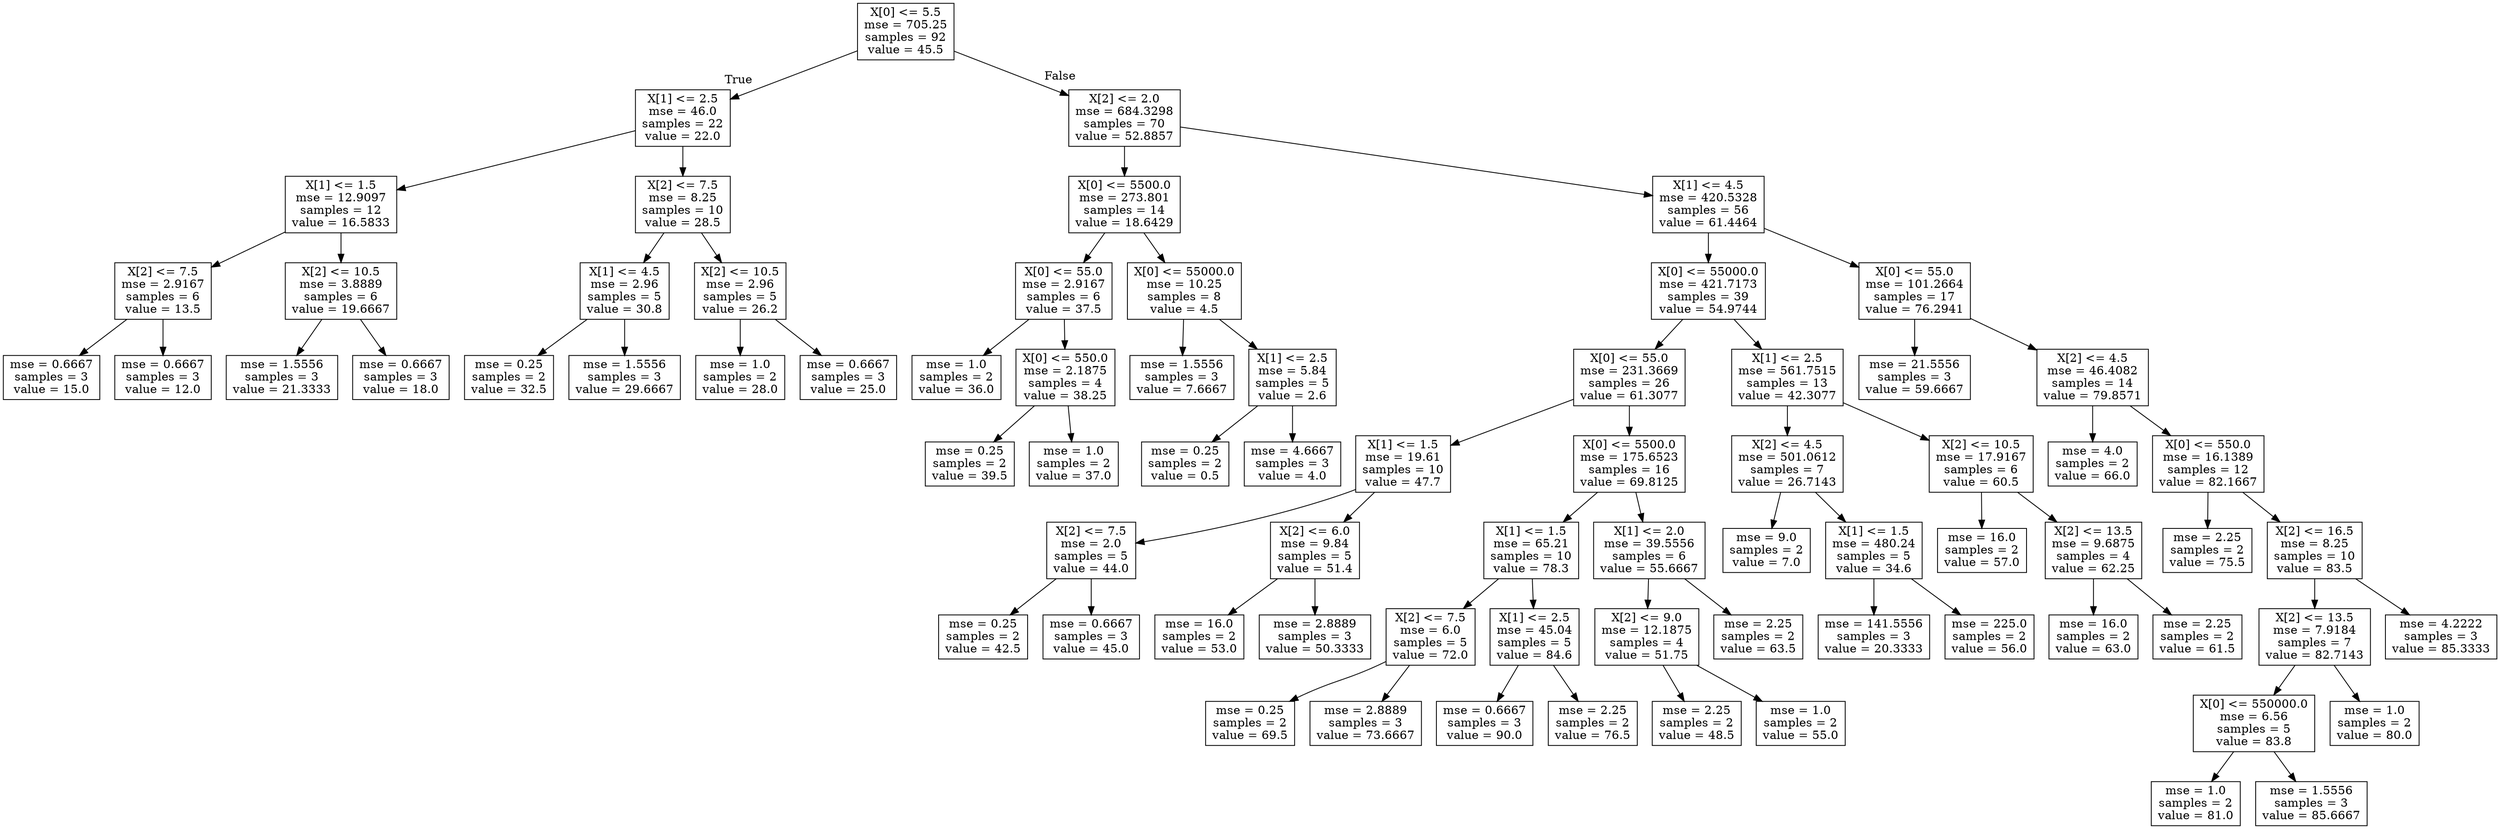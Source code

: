 digraph Tree {
node [shape=box] ;
0 [label="X[0] <= 5.5\nmse = 705.25\nsamples = 92\nvalue = 45.5"] ;
1 [label="X[1] <= 2.5\nmse = 46.0\nsamples = 22\nvalue = 22.0"] ;
0 -> 1 [labeldistance=2.5, labelangle=45, headlabel="True"] ;
2 [label="X[1] <= 1.5\nmse = 12.9097\nsamples = 12\nvalue = 16.5833"] ;
1 -> 2 ;
3 [label="X[2] <= 7.5\nmse = 2.9167\nsamples = 6\nvalue = 13.5"] ;
2 -> 3 ;
4 [label="mse = 0.6667\nsamples = 3\nvalue = 15.0"] ;
3 -> 4 ;
5 [label="mse = 0.6667\nsamples = 3\nvalue = 12.0"] ;
3 -> 5 ;
6 [label="X[2] <= 10.5\nmse = 3.8889\nsamples = 6\nvalue = 19.6667"] ;
2 -> 6 ;
7 [label="mse = 1.5556\nsamples = 3\nvalue = 21.3333"] ;
6 -> 7 ;
8 [label="mse = 0.6667\nsamples = 3\nvalue = 18.0"] ;
6 -> 8 ;
9 [label="X[2] <= 7.5\nmse = 8.25\nsamples = 10\nvalue = 28.5"] ;
1 -> 9 ;
10 [label="X[1] <= 4.5\nmse = 2.96\nsamples = 5\nvalue = 30.8"] ;
9 -> 10 ;
11 [label="mse = 0.25\nsamples = 2\nvalue = 32.5"] ;
10 -> 11 ;
12 [label="mse = 1.5556\nsamples = 3\nvalue = 29.6667"] ;
10 -> 12 ;
13 [label="X[2] <= 10.5\nmse = 2.96\nsamples = 5\nvalue = 26.2"] ;
9 -> 13 ;
14 [label="mse = 1.0\nsamples = 2\nvalue = 28.0"] ;
13 -> 14 ;
15 [label="mse = 0.6667\nsamples = 3\nvalue = 25.0"] ;
13 -> 15 ;
16 [label="X[2] <= 2.0\nmse = 684.3298\nsamples = 70\nvalue = 52.8857"] ;
0 -> 16 [labeldistance=2.5, labelangle=-45, headlabel="False"] ;
17 [label="X[0] <= 5500.0\nmse = 273.801\nsamples = 14\nvalue = 18.6429"] ;
16 -> 17 ;
18 [label="X[0] <= 55.0\nmse = 2.9167\nsamples = 6\nvalue = 37.5"] ;
17 -> 18 ;
19 [label="mse = 1.0\nsamples = 2\nvalue = 36.0"] ;
18 -> 19 ;
20 [label="X[0] <= 550.0\nmse = 2.1875\nsamples = 4\nvalue = 38.25"] ;
18 -> 20 ;
21 [label="mse = 0.25\nsamples = 2\nvalue = 39.5"] ;
20 -> 21 ;
22 [label="mse = 1.0\nsamples = 2\nvalue = 37.0"] ;
20 -> 22 ;
23 [label="X[0] <= 55000.0\nmse = 10.25\nsamples = 8\nvalue = 4.5"] ;
17 -> 23 ;
24 [label="mse = 1.5556\nsamples = 3\nvalue = 7.6667"] ;
23 -> 24 ;
25 [label="X[1] <= 2.5\nmse = 5.84\nsamples = 5\nvalue = 2.6"] ;
23 -> 25 ;
26 [label="mse = 0.25\nsamples = 2\nvalue = 0.5"] ;
25 -> 26 ;
27 [label="mse = 4.6667\nsamples = 3\nvalue = 4.0"] ;
25 -> 27 ;
28 [label="X[1] <= 4.5\nmse = 420.5328\nsamples = 56\nvalue = 61.4464"] ;
16 -> 28 ;
29 [label="X[0] <= 55000.0\nmse = 421.7173\nsamples = 39\nvalue = 54.9744"] ;
28 -> 29 ;
30 [label="X[0] <= 55.0\nmse = 231.3669\nsamples = 26\nvalue = 61.3077"] ;
29 -> 30 ;
31 [label="X[1] <= 1.5\nmse = 19.61\nsamples = 10\nvalue = 47.7"] ;
30 -> 31 ;
32 [label="X[2] <= 7.5\nmse = 2.0\nsamples = 5\nvalue = 44.0"] ;
31 -> 32 ;
33 [label="mse = 0.25\nsamples = 2\nvalue = 42.5"] ;
32 -> 33 ;
34 [label="mse = 0.6667\nsamples = 3\nvalue = 45.0"] ;
32 -> 34 ;
35 [label="X[2] <= 6.0\nmse = 9.84\nsamples = 5\nvalue = 51.4"] ;
31 -> 35 ;
36 [label="mse = 16.0\nsamples = 2\nvalue = 53.0"] ;
35 -> 36 ;
37 [label="mse = 2.8889\nsamples = 3\nvalue = 50.3333"] ;
35 -> 37 ;
38 [label="X[0] <= 5500.0\nmse = 175.6523\nsamples = 16\nvalue = 69.8125"] ;
30 -> 38 ;
39 [label="X[1] <= 1.5\nmse = 65.21\nsamples = 10\nvalue = 78.3"] ;
38 -> 39 ;
40 [label="X[2] <= 7.5\nmse = 6.0\nsamples = 5\nvalue = 72.0"] ;
39 -> 40 ;
41 [label="mse = 0.25\nsamples = 2\nvalue = 69.5"] ;
40 -> 41 ;
42 [label="mse = 2.8889\nsamples = 3\nvalue = 73.6667"] ;
40 -> 42 ;
43 [label="X[1] <= 2.5\nmse = 45.04\nsamples = 5\nvalue = 84.6"] ;
39 -> 43 ;
44 [label="mse = 0.6667\nsamples = 3\nvalue = 90.0"] ;
43 -> 44 ;
45 [label="mse = 2.25\nsamples = 2\nvalue = 76.5"] ;
43 -> 45 ;
46 [label="X[1] <= 2.0\nmse = 39.5556\nsamples = 6\nvalue = 55.6667"] ;
38 -> 46 ;
47 [label="X[2] <= 9.0\nmse = 12.1875\nsamples = 4\nvalue = 51.75"] ;
46 -> 47 ;
48 [label="mse = 2.25\nsamples = 2\nvalue = 48.5"] ;
47 -> 48 ;
49 [label="mse = 1.0\nsamples = 2\nvalue = 55.0"] ;
47 -> 49 ;
50 [label="mse = 2.25\nsamples = 2\nvalue = 63.5"] ;
46 -> 50 ;
51 [label="X[1] <= 2.5\nmse = 561.7515\nsamples = 13\nvalue = 42.3077"] ;
29 -> 51 ;
52 [label="X[2] <= 4.5\nmse = 501.0612\nsamples = 7\nvalue = 26.7143"] ;
51 -> 52 ;
53 [label="mse = 9.0\nsamples = 2\nvalue = 7.0"] ;
52 -> 53 ;
54 [label="X[1] <= 1.5\nmse = 480.24\nsamples = 5\nvalue = 34.6"] ;
52 -> 54 ;
55 [label="mse = 141.5556\nsamples = 3\nvalue = 20.3333"] ;
54 -> 55 ;
56 [label="mse = 225.0\nsamples = 2\nvalue = 56.0"] ;
54 -> 56 ;
57 [label="X[2] <= 10.5\nmse = 17.9167\nsamples = 6\nvalue = 60.5"] ;
51 -> 57 ;
58 [label="mse = 16.0\nsamples = 2\nvalue = 57.0"] ;
57 -> 58 ;
59 [label="X[2] <= 13.5\nmse = 9.6875\nsamples = 4\nvalue = 62.25"] ;
57 -> 59 ;
60 [label="mse = 16.0\nsamples = 2\nvalue = 63.0"] ;
59 -> 60 ;
61 [label="mse = 2.25\nsamples = 2\nvalue = 61.5"] ;
59 -> 61 ;
62 [label="X[0] <= 55.0\nmse = 101.2664\nsamples = 17\nvalue = 76.2941"] ;
28 -> 62 ;
63 [label="mse = 21.5556\nsamples = 3\nvalue = 59.6667"] ;
62 -> 63 ;
64 [label="X[2] <= 4.5\nmse = 46.4082\nsamples = 14\nvalue = 79.8571"] ;
62 -> 64 ;
65 [label="mse = 4.0\nsamples = 2\nvalue = 66.0"] ;
64 -> 65 ;
66 [label="X[0] <= 550.0\nmse = 16.1389\nsamples = 12\nvalue = 82.1667"] ;
64 -> 66 ;
67 [label="mse = 2.25\nsamples = 2\nvalue = 75.5"] ;
66 -> 67 ;
68 [label="X[2] <= 16.5\nmse = 8.25\nsamples = 10\nvalue = 83.5"] ;
66 -> 68 ;
69 [label="X[2] <= 13.5\nmse = 7.9184\nsamples = 7\nvalue = 82.7143"] ;
68 -> 69 ;
70 [label="X[0] <= 550000.0\nmse = 6.56\nsamples = 5\nvalue = 83.8"] ;
69 -> 70 ;
71 [label="mse = 1.0\nsamples = 2\nvalue = 81.0"] ;
70 -> 71 ;
72 [label="mse = 1.5556\nsamples = 3\nvalue = 85.6667"] ;
70 -> 72 ;
73 [label="mse = 1.0\nsamples = 2\nvalue = 80.0"] ;
69 -> 73 ;
74 [label="mse = 4.2222\nsamples = 3\nvalue = 85.3333"] ;
68 -> 74 ;
}